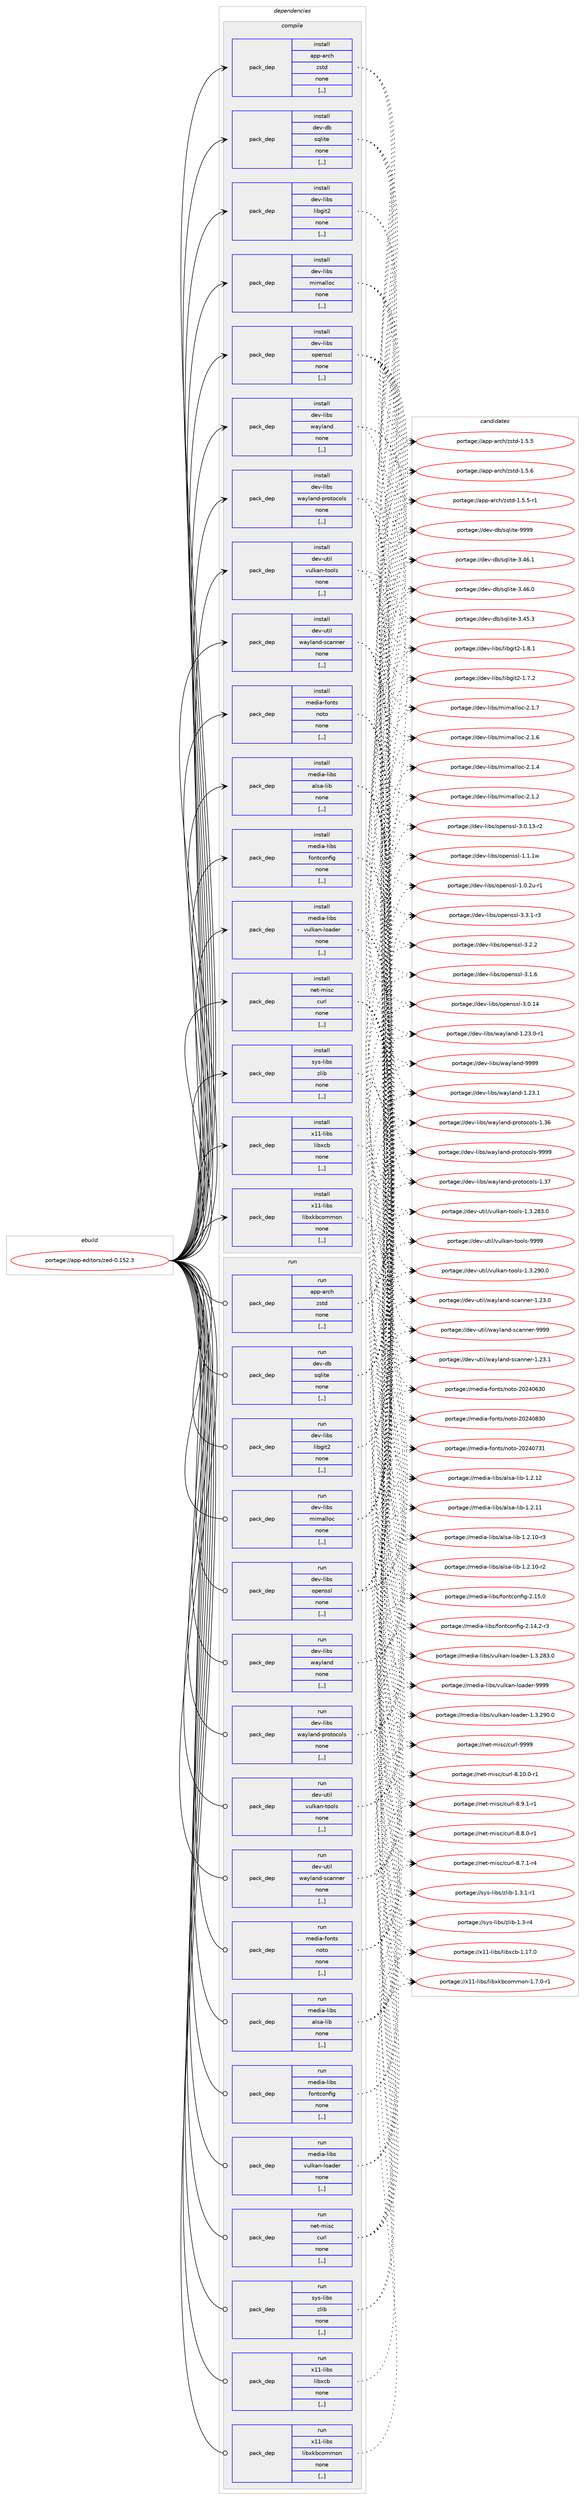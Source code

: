 digraph prolog {

# *************
# Graph options
# *************

newrank=true;
concentrate=true;
compound=true;
graph [rankdir=LR,fontname=Helvetica,fontsize=10,ranksep=1.5];#, ranksep=2.5, nodesep=0.2];
edge  [arrowhead=vee];
node  [fontname=Helvetica,fontsize=10];

# **********
# The ebuild
# **********

subgraph cluster_leftcol {
color=gray;
label=<<i>ebuild</i>>;
id [label="portage://app-editors/zed-0.152.3", color=red, width=4, href="../app-editors/zed-0.152.3.svg"];
}

# ****************
# The dependencies
# ****************

subgraph cluster_midcol {
color=gray;
label=<<i>dependencies</i>>;
subgraph cluster_compile {
fillcolor="#eeeeee";
style=filled;
label=<<i>compile</i>>;
subgraph pack376144 {
dependency515961 [label=<<TABLE BORDER="0" CELLBORDER="1" CELLSPACING="0" CELLPADDING="4" WIDTH="220"><TR><TD ROWSPAN="6" CELLPADDING="30">pack_dep</TD></TR><TR><TD WIDTH="110">install</TD></TR><TR><TD>app-arch</TD></TR><TR><TD>zstd</TD></TR><TR><TD>none</TD></TR><TR><TD>[,,]</TD></TR></TABLE>>, shape=none, color=blue];
}
id:e -> dependency515961:w [weight=20,style="solid",arrowhead="vee"];
subgraph pack376145 {
dependency515962 [label=<<TABLE BORDER="0" CELLBORDER="1" CELLSPACING="0" CELLPADDING="4" WIDTH="220"><TR><TD ROWSPAN="6" CELLPADDING="30">pack_dep</TD></TR><TR><TD WIDTH="110">install</TD></TR><TR><TD>dev-db</TD></TR><TR><TD>sqlite</TD></TR><TR><TD>none</TD></TR><TR><TD>[,,]</TD></TR></TABLE>>, shape=none, color=blue];
}
id:e -> dependency515962:w [weight=20,style="solid",arrowhead="vee"];
subgraph pack376146 {
dependency515963 [label=<<TABLE BORDER="0" CELLBORDER="1" CELLSPACING="0" CELLPADDING="4" WIDTH="220"><TR><TD ROWSPAN="6" CELLPADDING="30">pack_dep</TD></TR><TR><TD WIDTH="110">install</TD></TR><TR><TD>dev-libs</TD></TR><TR><TD>libgit2</TD></TR><TR><TD>none</TD></TR><TR><TD>[,,]</TD></TR></TABLE>>, shape=none, color=blue];
}
id:e -> dependency515963:w [weight=20,style="solid",arrowhead="vee"];
subgraph pack376147 {
dependency515964 [label=<<TABLE BORDER="0" CELLBORDER="1" CELLSPACING="0" CELLPADDING="4" WIDTH="220"><TR><TD ROWSPAN="6" CELLPADDING="30">pack_dep</TD></TR><TR><TD WIDTH="110">install</TD></TR><TR><TD>dev-libs</TD></TR><TR><TD>mimalloc</TD></TR><TR><TD>none</TD></TR><TR><TD>[,,]</TD></TR></TABLE>>, shape=none, color=blue];
}
id:e -> dependency515964:w [weight=20,style="solid",arrowhead="vee"];
subgraph pack376148 {
dependency515965 [label=<<TABLE BORDER="0" CELLBORDER="1" CELLSPACING="0" CELLPADDING="4" WIDTH="220"><TR><TD ROWSPAN="6" CELLPADDING="30">pack_dep</TD></TR><TR><TD WIDTH="110">install</TD></TR><TR><TD>dev-libs</TD></TR><TR><TD>openssl</TD></TR><TR><TD>none</TD></TR><TR><TD>[,,]</TD></TR></TABLE>>, shape=none, color=blue];
}
id:e -> dependency515965:w [weight=20,style="solid",arrowhead="vee"];
subgraph pack376149 {
dependency515966 [label=<<TABLE BORDER="0" CELLBORDER="1" CELLSPACING="0" CELLPADDING="4" WIDTH="220"><TR><TD ROWSPAN="6" CELLPADDING="30">pack_dep</TD></TR><TR><TD WIDTH="110">install</TD></TR><TR><TD>dev-libs</TD></TR><TR><TD>wayland</TD></TR><TR><TD>none</TD></TR><TR><TD>[,,]</TD></TR></TABLE>>, shape=none, color=blue];
}
id:e -> dependency515966:w [weight=20,style="solid",arrowhead="vee"];
subgraph pack376150 {
dependency515967 [label=<<TABLE BORDER="0" CELLBORDER="1" CELLSPACING="0" CELLPADDING="4" WIDTH="220"><TR><TD ROWSPAN="6" CELLPADDING="30">pack_dep</TD></TR><TR><TD WIDTH="110">install</TD></TR><TR><TD>dev-libs</TD></TR><TR><TD>wayland-protocols</TD></TR><TR><TD>none</TD></TR><TR><TD>[,,]</TD></TR></TABLE>>, shape=none, color=blue];
}
id:e -> dependency515967:w [weight=20,style="solid",arrowhead="vee"];
subgraph pack376151 {
dependency515968 [label=<<TABLE BORDER="0" CELLBORDER="1" CELLSPACING="0" CELLPADDING="4" WIDTH="220"><TR><TD ROWSPAN="6" CELLPADDING="30">pack_dep</TD></TR><TR><TD WIDTH="110">install</TD></TR><TR><TD>dev-util</TD></TR><TR><TD>vulkan-tools</TD></TR><TR><TD>none</TD></TR><TR><TD>[,,]</TD></TR></TABLE>>, shape=none, color=blue];
}
id:e -> dependency515968:w [weight=20,style="solid",arrowhead="vee"];
subgraph pack376152 {
dependency515969 [label=<<TABLE BORDER="0" CELLBORDER="1" CELLSPACING="0" CELLPADDING="4" WIDTH="220"><TR><TD ROWSPAN="6" CELLPADDING="30">pack_dep</TD></TR><TR><TD WIDTH="110">install</TD></TR><TR><TD>dev-util</TD></TR><TR><TD>wayland-scanner</TD></TR><TR><TD>none</TD></TR><TR><TD>[,,]</TD></TR></TABLE>>, shape=none, color=blue];
}
id:e -> dependency515969:w [weight=20,style="solid",arrowhead="vee"];
subgraph pack376153 {
dependency515970 [label=<<TABLE BORDER="0" CELLBORDER="1" CELLSPACING="0" CELLPADDING="4" WIDTH="220"><TR><TD ROWSPAN="6" CELLPADDING="30">pack_dep</TD></TR><TR><TD WIDTH="110">install</TD></TR><TR><TD>media-fonts</TD></TR><TR><TD>noto</TD></TR><TR><TD>none</TD></TR><TR><TD>[,,]</TD></TR></TABLE>>, shape=none, color=blue];
}
id:e -> dependency515970:w [weight=20,style="solid",arrowhead="vee"];
subgraph pack376154 {
dependency515971 [label=<<TABLE BORDER="0" CELLBORDER="1" CELLSPACING="0" CELLPADDING="4" WIDTH="220"><TR><TD ROWSPAN="6" CELLPADDING="30">pack_dep</TD></TR><TR><TD WIDTH="110">install</TD></TR><TR><TD>media-libs</TD></TR><TR><TD>alsa-lib</TD></TR><TR><TD>none</TD></TR><TR><TD>[,,]</TD></TR></TABLE>>, shape=none, color=blue];
}
id:e -> dependency515971:w [weight=20,style="solid",arrowhead="vee"];
subgraph pack376155 {
dependency515972 [label=<<TABLE BORDER="0" CELLBORDER="1" CELLSPACING="0" CELLPADDING="4" WIDTH="220"><TR><TD ROWSPAN="6" CELLPADDING="30">pack_dep</TD></TR><TR><TD WIDTH="110">install</TD></TR><TR><TD>media-libs</TD></TR><TR><TD>fontconfig</TD></TR><TR><TD>none</TD></TR><TR><TD>[,,]</TD></TR></TABLE>>, shape=none, color=blue];
}
id:e -> dependency515972:w [weight=20,style="solid",arrowhead="vee"];
subgraph pack376156 {
dependency515973 [label=<<TABLE BORDER="0" CELLBORDER="1" CELLSPACING="0" CELLPADDING="4" WIDTH="220"><TR><TD ROWSPAN="6" CELLPADDING="30">pack_dep</TD></TR><TR><TD WIDTH="110">install</TD></TR><TR><TD>media-libs</TD></TR><TR><TD>vulkan-loader</TD></TR><TR><TD>none</TD></TR><TR><TD>[,,]</TD></TR></TABLE>>, shape=none, color=blue];
}
id:e -> dependency515973:w [weight=20,style="solid",arrowhead="vee"];
subgraph pack376157 {
dependency515974 [label=<<TABLE BORDER="0" CELLBORDER="1" CELLSPACING="0" CELLPADDING="4" WIDTH="220"><TR><TD ROWSPAN="6" CELLPADDING="30">pack_dep</TD></TR><TR><TD WIDTH="110">install</TD></TR><TR><TD>net-misc</TD></TR><TR><TD>curl</TD></TR><TR><TD>none</TD></TR><TR><TD>[,,]</TD></TR></TABLE>>, shape=none, color=blue];
}
id:e -> dependency515974:w [weight=20,style="solid",arrowhead="vee"];
subgraph pack376158 {
dependency515975 [label=<<TABLE BORDER="0" CELLBORDER="1" CELLSPACING="0" CELLPADDING="4" WIDTH="220"><TR><TD ROWSPAN="6" CELLPADDING="30">pack_dep</TD></TR><TR><TD WIDTH="110">install</TD></TR><TR><TD>sys-libs</TD></TR><TR><TD>zlib</TD></TR><TR><TD>none</TD></TR><TR><TD>[,,]</TD></TR></TABLE>>, shape=none, color=blue];
}
id:e -> dependency515975:w [weight=20,style="solid",arrowhead="vee"];
subgraph pack376159 {
dependency515976 [label=<<TABLE BORDER="0" CELLBORDER="1" CELLSPACING="0" CELLPADDING="4" WIDTH="220"><TR><TD ROWSPAN="6" CELLPADDING="30">pack_dep</TD></TR><TR><TD WIDTH="110">install</TD></TR><TR><TD>x11-libs</TD></TR><TR><TD>libxcb</TD></TR><TR><TD>none</TD></TR><TR><TD>[,,]</TD></TR></TABLE>>, shape=none, color=blue];
}
id:e -> dependency515976:w [weight=20,style="solid",arrowhead="vee"];
subgraph pack376160 {
dependency515977 [label=<<TABLE BORDER="0" CELLBORDER="1" CELLSPACING="0" CELLPADDING="4" WIDTH="220"><TR><TD ROWSPAN="6" CELLPADDING="30">pack_dep</TD></TR><TR><TD WIDTH="110">install</TD></TR><TR><TD>x11-libs</TD></TR><TR><TD>libxkbcommon</TD></TR><TR><TD>none</TD></TR><TR><TD>[,,]</TD></TR></TABLE>>, shape=none, color=blue];
}
id:e -> dependency515977:w [weight=20,style="solid",arrowhead="vee"];
}
subgraph cluster_compileandrun {
fillcolor="#eeeeee";
style=filled;
label=<<i>compile and run</i>>;
}
subgraph cluster_run {
fillcolor="#eeeeee";
style=filled;
label=<<i>run</i>>;
subgraph pack376161 {
dependency515978 [label=<<TABLE BORDER="0" CELLBORDER="1" CELLSPACING="0" CELLPADDING="4" WIDTH="220"><TR><TD ROWSPAN="6" CELLPADDING="30">pack_dep</TD></TR><TR><TD WIDTH="110">run</TD></TR><TR><TD>app-arch</TD></TR><TR><TD>zstd</TD></TR><TR><TD>none</TD></TR><TR><TD>[,,]</TD></TR></TABLE>>, shape=none, color=blue];
}
id:e -> dependency515978:w [weight=20,style="solid",arrowhead="odot"];
subgraph pack376162 {
dependency515979 [label=<<TABLE BORDER="0" CELLBORDER="1" CELLSPACING="0" CELLPADDING="4" WIDTH="220"><TR><TD ROWSPAN="6" CELLPADDING="30">pack_dep</TD></TR><TR><TD WIDTH="110">run</TD></TR><TR><TD>dev-db</TD></TR><TR><TD>sqlite</TD></TR><TR><TD>none</TD></TR><TR><TD>[,,]</TD></TR></TABLE>>, shape=none, color=blue];
}
id:e -> dependency515979:w [weight=20,style="solid",arrowhead="odot"];
subgraph pack376163 {
dependency515980 [label=<<TABLE BORDER="0" CELLBORDER="1" CELLSPACING="0" CELLPADDING="4" WIDTH="220"><TR><TD ROWSPAN="6" CELLPADDING="30">pack_dep</TD></TR><TR><TD WIDTH="110">run</TD></TR><TR><TD>dev-libs</TD></TR><TR><TD>libgit2</TD></TR><TR><TD>none</TD></TR><TR><TD>[,,]</TD></TR></TABLE>>, shape=none, color=blue];
}
id:e -> dependency515980:w [weight=20,style="solid",arrowhead="odot"];
subgraph pack376164 {
dependency515981 [label=<<TABLE BORDER="0" CELLBORDER="1" CELLSPACING="0" CELLPADDING="4" WIDTH="220"><TR><TD ROWSPAN="6" CELLPADDING="30">pack_dep</TD></TR><TR><TD WIDTH="110">run</TD></TR><TR><TD>dev-libs</TD></TR><TR><TD>mimalloc</TD></TR><TR><TD>none</TD></TR><TR><TD>[,,]</TD></TR></TABLE>>, shape=none, color=blue];
}
id:e -> dependency515981:w [weight=20,style="solid",arrowhead="odot"];
subgraph pack376165 {
dependency515982 [label=<<TABLE BORDER="0" CELLBORDER="1" CELLSPACING="0" CELLPADDING="4" WIDTH="220"><TR><TD ROWSPAN="6" CELLPADDING="30">pack_dep</TD></TR><TR><TD WIDTH="110">run</TD></TR><TR><TD>dev-libs</TD></TR><TR><TD>openssl</TD></TR><TR><TD>none</TD></TR><TR><TD>[,,]</TD></TR></TABLE>>, shape=none, color=blue];
}
id:e -> dependency515982:w [weight=20,style="solid",arrowhead="odot"];
subgraph pack376166 {
dependency515983 [label=<<TABLE BORDER="0" CELLBORDER="1" CELLSPACING="0" CELLPADDING="4" WIDTH="220"><TR><TD ROWSPAN="6" CELLPADDING="30">pack_dep</TD></TR><TR><TD WIDTH="110">run</TD></TR><TR><TD>dev-libs</TD></TR><TR><TD>wayland</TD></TR><TR><TD>none</TD></TR><TR><TD>[,,]</TD></TR></TABLE>>, shape=none, color=blue];
}
id:e -> dependency515983:w [weight=20,style="solid",arrowhead="odot"];
subgraph pack376167 {
dependency515984 [label=<<TABLE BORDER="0" CELLBORDER="1" CELLSPACING="0" CELLPADDING="4" WIDTH="220"><TR><TD ROWSPAN="6" CELLPADDING="30">pack_dep</TD></TR><TR><TD WIDTH="110">run</TD></TR><TR><TD>dev-libs</TD></TR><TR><TD>wayland-protocols</TD></TR><TR><TD>none</TD></TR><TR><TD>[,,]</TD></TR></TABLE>>, shape=none, color=blue];
}
id:e -> dependency515984:w [weight=20,style="solid",arrowhead="odot"];
subgraph pack376168 {
dependency515985 [label=<<TABLE BORDER="0" CELLBORDER="1" CELLSPACING="0" CELLPADDING="4" WIDTH="220"><TR><TD ROWSPAN="6" CELLPADDING="30">pack_dep</TD></TR><TR><TD WIDTH="110">run</TD></TR><TR><TD>dev-util</TD></TR><TR><TD>vulkan-tools</TD></TR><TR><TD>none</TD></TR><TR><TD>[,,]</TD></TR></TABLE>>, shape=none, color=blue];
}
id:e -> dependency515985:w [weight=20,style="solid",arrowhead="odot"];
subgraph pack376169 {
dependency515986 [label=<<TABLE BORDER="0" CELLBORDER="1" CELLSPACING="0" CELLPADDING="4" WIDTH="220"><TR><TD ROWSPAN="6" CELLPADDING="30">pack_dep</TD></TR><TR><TD WIDTH="110">run</TD></TR><TR><TD>dev-util</TD></TR><TR><TD>wayland-scanner</TD></TR><TR><TD>none</TD></TR><TR><TD>[,,]</TD></TR></TABLE>>, shape=none, color=blue];
}
id:e -> dependency515986:w [weight=20,style="solid",arrowhead="odot"];
subgraph pack376170 {
dependency515987 [label=<<TABLE BORDER="0" CELLBORDER="1" CELLSPACING="0" CELLPADDING="4" WIDTH="220"><TR><TD ROWSPAN="6" CELLPADDING="30">pack_dep</TD></TR><TR><TD WIDTH="110">run</TD></TR><TR><TD>media-fonts</TD></TR><TR><TD>noto</TD></TR><TR><TD>none</TD></TR><TR><TD>[,,]</TD></TR></TABLE>>, shape=none, color=blue];
}
id:e -> dependency515987:w [weight=20,style="solid",arrowhead="odot"];
subgraph pack376171 {
dependency515988 [label=<<TABLE BORDER="0" CELLBORDER="1" CELLSPACING="0" CELLPADDING="4" WIDTH="220"><TR><TD ROWSPAN="6" CELLPADDING="30">pack_dep</TD></TR><TR><TD WIDTH="110">run</TD></TR><TR><TD>media-libs</TD></TR><TR><TD>alsa-lib</TD></TR><TR><TD>none</TD></TR><TR><TD>[,,]</TD></TR></TABLE>>, shape=none, color=blue];
}
id:e -> dependency515988:w [weight=20,style="solid",arrowhead="odot"];
subgraph pack376172 {
dependency515989 [label=<<TABLE BORDER="0" CELLBORDER="1" CELLSPACING="0" CELLPADDING="4" WIDTH="220"><TR><TD ROWSPAN="6" CELLPADDING="30">pack_dep</TD></TR><TR><TD WIDTH="110">run</TD></TR><TR><TD>media-libs</TD></TR><TR><TD>fontconfig</TD></TR><TR><TD>none</TD></TR><TR><TD>[,,]</TD></TR></TABLE>>, shape=none, color=blue];
}
id:e -> dependency515989:w [weight=20,style="solid",arrowhead="odot"];
subgraph pack376173 {
dependency515990 [label=<<TABLE BORDER="0" CELLBORDER="1" CELLSPACING="0" CELLPADDING="4" WIDTH="220"><TR><TD ROWSPAN="6" CELLPADDING="30">pack_dep</TD></TR><TR><TD WIDTH="110">run</TD></TR><TR><TD>media-libs</TD></TR><TR><TD>vulkan-loader</TD></TR><TR><TD>none</TD></TR><TR><TD>[,,]</TD></TR></TABLE>>, shape=none, color=blue];
}
id:e -> dependency515990:w [weight=20,style="solid",arrowhead="odot"];
subgraph pack376174 {
dependency515991 [label=<<TABLE BORDER="0" CELLBORDER="1" CELLSPACING="0" CELLPADDING="4" WIDTH="220"><TR><TD ROWSPAN="6" CELLPADDING="30">pack_dep</TD></TR><TR><TD WIDTH="110">run</TD></TR><TR><TD>net-misc</TD></TR><TR><TD>curl</TD></TR><TR><TD>none</TD></TR><TR><TD>[,,]</TD></TR></TABLE>>, shape=none, color=blue];
}
id:e -> dependency515991:w [weight=20,style="solid",arrowhead="odot"];
subgraph pack376175 {
dependency515992 [label=<<TABLE BORDER="0" CELLBORDER="1" CELLSPACING="0" CELLPADDING="4" WIDTH="220"><TR><TD ROWSPAN="6" CELLPADDING="30">pack_dep</TD></TR><TR><TD WIDTH="110">run</TD></TR><TR><TD>sys-libs</TD></TR><TR><TD>zlib</TD></TR><TR><TD>none</TD></TR><TR><TD>[,,]</TD></TR></TABLE>>, shape=none, color=blue];
}
id:e -> dependency515992:w [weight=20,style="solid",arrowhead="odot"];
subgraph pack376176 {
dependency515993 [label=<<TABLE BORDER="0" CELLBORDER="1" CELLSPACING="0" CELLPADDING="4" WIDTH="220"><TR><TD ROWSPAN="6" CELLPADDING="30">pack_dep</TD></TR><TR><TD WIDTH="110">run</TD></TR><TR><TD>x11-libs</TD></TR><TR><TD>libxcb</TD></TR><TR><TD>none</TD></TR><TR><TD>[,,]</TD></TR></TABLE>>, shape=none, color=blue];
}
id:e -> dependency515993:w [weight=20,style="solid",arrowhead="odot"];
subgraph pack376177 {
dependency515994 [label=<<TABLE BORDER="0" CELLBORDER="1" CELLSPACING="0" CELLPADDING="4" WIDTH="220"><TR><TD ROWSPAN="6" CELLPADDING="30">pack_dep</TD></TR><TR><TD WIDTH="110">run</TD></TR><TR><TD>x11-libs</TD></TR><TR><TD>libxkbcommon</TD></TR><TR><TD>none</TD></TR><TR><TD>[,,]</TD></TR></TABLE>>, shape=none, color=blue];
}
id:e -> dependency515994:w [weight=20,style="solid",arrowhead="odot"];
}
}

# **************
# The candidates
# **************

subgraph cluster_choices {
rank=same;
color=gray;
label=<<i>candidates</i>>;

subgraph choice376144 {
color=black;
nodesep=1;
choice9711211245971149910447122115116100454946534654 [label="portage://app-arch/zstd-1.5.6", color=red, width=4,href="../app-arch/zstd-1.5.6.svg"];
choice97112112459711499104471221151161004549465346534511449 [label="portage://app-arch/zstd-1.5.5-r1", color=red, width=4,href="../app-arch/zstd-1.5.5-r1.svg"];
choice9711211245971149910447122115116100454946534653 [label="portage://app-arch/zstd-1.5.5", color=red, width=4,href="../app-arch/zstd-1.5.5.svg"];
dependency515961:e -> choice9711211245971149910447122115116100454946534654:w [style=dotted,weight="100"];
dependency515961:e -> choice97112112459711499104471221151161004549465346534511449:w [style=dotted,weight="100"];
dependency515961:e -> choice9711211245971149910447122115116100454946534653:w [style=dotted,weight="100"];
}
subgraph choice376145 {
color=black;
nodesep=1;
choice1001011184510098471151131081051161014557575757 [label="portage://dev-db/sqlite-9999", color=red, width=4,href="../dev-db/sqlite-9999.svg"];
choice10010111845100984711511310810511610145514652544649 [label="portage://dev-db/sqlite-3.46.1", color=red, width=4,href="../dev-db/sqlite-3.46.1.svg"];
choice10010111845100984711511310810511610145514652544648 [label="portage://dev-db/sqlite-3.46.0", color=red, width=4,href="../dev-db/sqlite-3.46.0.svg"];
choice10010111845100984711511310810511610145514652534651 [label="portage://dev-db/sqlite-3.45.3", color=red, width=4,href="../dev-db/sqlite-3.45.3.svg"];
dependency515962:e -> choice1001011184510098471151131081051161014557575757:w [style=dotted,weight="100"];
dependency515962:e -> choice10010111845100984711511310810511610145514652544649:w [style=dotted,weight="100"];
dependency515962:e -> choice10010111845100984711511310810511610145514652544648:w [style=dotted,weight="100"];
dependency515962:e -> choice10010111845100984711511310810511610145514652534651:w [style=dotted,weight="100"];
}
subgraph choice376146 {
color=black;
nodesep=1;
choice1001011184510810598115471081059810310511650454946564649 [label="portage://dev-libs/libgit2-1.8.1", color=red, width=4,href="../dev-libs/libgit2-1.8.1.svg"];
choice1001011184510810598115471081059810310511650454946554650 [label="portage://dev-libs/libgit2-1.7.2", color=red, width=4,href="../dev-libs/libgit2-1.7.2.svg"];
dependency515963:e -> choice1001011184510810598115471081059810310511650454946564649:w [style=dotted,weight="100"];
dependency515963:e -> choice1001011184510810598115471081059810310511650454946554650:w [style=dotted,weight="100"];
}
subgraph choice376147 {
color=black;
nodesep=1;
choice1001011184510810598115471091051099710810811199455046494655 [label="portage://dev-libs/mimalloc-2.1.7", color=red, width=4,href="../dev-libs/mimalloc-2.1.7.svg"];
choice1001011184510810598115471091051099710810811199455046494654 [label="portage://dev-libs/mimalloc-2.1.6", color=red, width=4,href="../dev-libs/mimalloc-2.1.6.svg"];
choice1001011184510810598115471091051099710810811199455046494652 [label="portage://dev-libs/mimalloc-2.1.4", color=red, width=4,href="../dev-libs/mimalloc-2.1.4.svg"];
choice1001011184510810598115471091051099710810811199455046494650 [label="portage://dev-libs/mimalloc-2.1.2", color=red, width=4,href="../dev-libs/mimalloc-2.1.2.svg"];
dependency515964:e -> choice1001011184510810598115471091051099710810811199455046494655:w [style=dotted,weight="100"];
dependency515964:e -> choice1001011184510810598115471091051099710810811199455046494654:w [style=dotted,weight="100"];
dependency515964:e -> choice1001011184510810598115471091051099710810811199455046494652:w [style=dotted,weight="100"];
dependency515964:e -> choice1001011184510810598115471091051099710810811199455046494650:w [style=dotted,weight="100"];
}
subgraph choice376148 {
color=black;
nodesep=1;
choice1001011184510810598115471111121011101151151084551465146494511451 [label="portage://dev-libs/openssl-3.3.1-r3", color=red, width=4,href="../dev-libs/openssl-3.3.1-r3.svg"];
choice100101118451081059811547111112101110115115108455146504650 [label="portage://dev-libs/openssl-3.2.2", color=red, width=4,href="../dev-libs/openssl-3.2.2.svg"];
choice100101118451081059811547111112101110115115108455146494654 [label="portage://dev-libs/openssl-3.1.6", color=red, width=4,href="../dev-libs/openssl-3.1.6.svg"];
choice10010111845108105981154711111210111011511510845514648464952 [label="portage://dev-libs/openssl-3.0.14", color=red, width=4,href="../dev-libs/openssl-3.0.14.svg"];
choice100101118451081059811547111112101110115115108455146484649514511450 [label="portage://dev-libs/openssl-3.0.13-r2", color=red, width=4,href="../dev-libs/openssl-3.0.13-r2.svg"];
choice100101118451081059811547111112101110115115108454946494649119 [label="portage://dev-libs/openssl-1.1.1w", color=red, width=4,href="../dev-libs/openssl-1.1.1w.svg"];
choice1001011184510810598115471111121011101151151084549464846501174511449 [label="portage://dev-libs/openssl-1.0.2u-r1", color=red, width=4,href="../dev-libs/openssl-1.0.2u-r1.svg"];
dependency515965:e -> choice1001011184510810598115471111121011101151151084551465146494511451:w [style=dotted,weight="100"];
dependency515965:e -> choice100101118451081059811547111112101110115115108455146504650:w [style=dotted,weight="100"];
dependency515965:e -> choice100101118451081059811547111112101110115115108455146494654:w [style=dotted,weight="100"];
dependency515965:e -> choice10010111845108105981154711111210111011511510845514648464952:w [style=dotted,weight="100"];
dependency515965:e -> choice100101118451081059811547111112101110115115108455146484649514511450:w [style=dotted,weight="100"];
dependency515965:e -> choice100101118451081059811547111112101110115115108454946494649119:w [style=dotted,weight="100"];
dependency515965:e -> choice1001011184510810598115471111121011101151151084549464846501174511449:w [style=dotted,weight="100"];
}
subgraph choice376149 {
color=black;
nodesep=1;
choice10010111845108105981154711997121108971101004557575757 [label="portage://dev-libs/wayland-9999", color=red, width=4,href="../dev-libs/wayland-9999.svg"];
choice100101118451081059811547119971211089711010045494650514649 [label="portage://dev-libs/wayland-1.23.1", color=red, width=4,href="../dev-libs/wayland-1.23.1.svg"];
choice1001011184510810598115471199712110897110100454946505146484511449 [label="portage://dev-libs/wayland-1.23.0-r1", color=red, width=4,href="../dev-libs/wayland-1.23.0-r1.svg"];
dependency515966:e -> choice10010111845108105981154711997121108971101004557575757:w [style=dotted,weight="100"];
dependency515966:e -> choice100101118451081059811547119971211089711010045494650514649:w [style=dotted,weight="100"];
dependency515966:e -> choice1001011184510810598115471199712110897110100454946505146484511449:w [style=dotted,weight="100"];
}
subgraph choice376150 {
color=black;
nodesep=1;
choice100101118451081059811547119971211089711010045112114111116111991111081154557575757 [label="portage://dev-libs/wayland-protocols-9999", color=red, width=4,href="../dev-libs/wayland-protocols-9999.svg"];
choice100101118451081059811547119971211089711010045112114111116111991111081154549465155 [label="portage://dev-libs/wayland-protocols-1.37", color=red, width=4,href="../dev-libs/wayland-protocols-1.37.svg"];
choice100101118451081059811547119971211089711010045112114111116111991111081154549465154 [label="portage://dev-libs/wayland-protocols-1.36", color=red, width=4,href="../dev-libs/wayland-protocols-1.36.svg"];
dependency515967:e -> choice100101118451081059811547119971211089711010045112114111116111991111081154557575757:w [style=dotted,weight="100"];
dependency515967:e -> choice100101118451081059811547119971211089711010045112114111116111991111081154549465155:w [style=dotted,weight="100"];
dependency515967:e -> choice100101118451081059811547119971211089711010045112114111116111991111081154549465154:w [style=dotted,weight="100"];
}
subgraph choice376151 {
color=black;
nodesep=1;
choice100101118451171161051084711811710810797110451161111111081154557575757 [label="portage://dev-util/vulkan-tools-9999", color=red, width=4,href="../dev-util/vulkan-tools-9999.svg"];
choice1001011184511711610510847118117108107971104511611111110811545494651465057484648 [label="portage://dev-util/vulkan-tools-1.3.290.0", color=red, width=4,href="../dev-util/vulkan-tools-1.3.290.0.svg"];
choice1001011184511711610510847118117108107971104511611111110811545494651465056514648 [label="portage://dev-util/vulkan-tools-1.3.283.0", color=red, width=4,href="../dev-util/vulkan-tools-1.3.283.0.svg"];
dependency515968:e -> choice100101118451171161051084711811710810797110451161111111081154557575757:w [style=dotted,weight="100"];
dependency515968:e -> choice1001011184511711610510847118117108107971104511611111110811545494651465057484648:w [style=dotted,weight="100"];
dependency515968:e -> choice1001011184511711610510847118117108107971104511611111110811545494651465056514648:w [style=dotted,weight="100"];
}
subgraph choice376152 {
color=black;
nodesep=1;
choice100101118451171161051084711997121108971101004511599971101101011144557575757 [label="portage://dev-util/wayland-scanner-9999", color=red, width=4,href="../dev-util/wayland-scanner-9999.svg"];
choice1001011184511711610510847119971211089711010045115999711011010111445494650514649 [label="portage://dev-util/wayland-scanner-1.23.1", color=red, width=4,href="../dev-util/wayland-scanner-1.23.1.svg"];
choice1001011184511711610510847119971211089711010045115999711011010111445494650514648 [label="portage://dev-util/wayland-scanner-1.23.0", color=red, width=4,href="../dev-util/wayland-scanner-1.23.0.svg"];
dependency515969:e -> choice100101118451171161051084711997121108971101004511599971101101011144557575757:w [style=dotted,weight="100"];
dependency515969:e -> choice1001011184511711610510847119971211089711010045115999711011010111445494650514649:w [style=dotted,weight="100"];
dependency515969:e -> choice1001011184511711610510847119971211089711010045115999711011010111445494650514648:w [style=dotted,weight="100"];
}
subgraph choice376153 {
color=black;
nodesep=1;
choice109101100105974510211111011611547110111116111455048505248565148 [label="portage://media-fonts/noto-20240830", color=red, width=4,href="../media-fonts/noto-20240830.svg"];
choice109101100105974510211111011611547110111116111455048505248555149 [label="portage://media-fonts/noto-20240731", color=red, width=4,href="../media-fonts/noto-20240731.svg"];
choice109101100105974510211111011611547110111116111455048505248545148 [label="portage://media-fonts/noto-20240630", color=red, width=4,href="../media-fonts/noto-20240630.svg"];
dependency515970:e -> choice109101100105974510211111011611547110111116111455048505248565148:w [style=dotted,weight="100"];
dependency515970:e -> choice109101100105974510211111011611547110111116111455048505248555149:w [style=dotted,weight="100"];
dependency515970:e -> choice109101100105974510211111011611547110111116111455048505248545148:w [style=dotted,weight="100"];
}
subgraph choice376154 {
color=black;
nodesep=1;
choice109101100105974510810598115479710811597451081059845494650464950 [label="portage://media-libs/alsa-lib-1.2.12", color=red, width=4,href="../media-libs/alsa-lib-1.2.12.svg"];
choice109101100105974510810598115479710811597451081059845494650464949 [label="portage://media-libs/alsa-lib-1.2.11", color=red, width=4,href="../media-libs/alsa-lib-1.2.11.svg"];
choice1091011001059745108105981154797108115974510810598454946504649484511451 [label="portage://media-libs/alsa-lib-1.2.10-r3", color=red, width=4,href="../media-libs/alsa-lib-1.2.10-r3.svg"];
choice1091011001059745108105981154797108115974510810598454946504649484511450 [label="portage://media-libs/alsa-lib-1.2.10-r2", color=red, width=4,href="../media-libs/alsa-lib-1.2.10-r2.svg"];
dependency515971:e -> choice109101100105974510810598115479710811597451081059845494650464950:w [style=dotted,weight="100"];
dependency515971:e -> choice109101100105974510810598115479710811597451081059845494650464949:w [style=dotted,weight="100"];
dependency515971:e -> choice1091011001059745108105981154797108115974510810598454946504649484511451:w [style=dotted,weight="100"];
dependency515971:e -> choice1091011001059745108105981154797108115974510810598454946504649484511450:w [style=dotted,weight="100"];
}
subgraph choice376155 {
color=black;
nodesep=1;
choice109101100105974510810598115471021111101169911111010210510345504649534648 [label="portage://media-libs/fontconfig-2.15.0", color=red, width=4,href="../media-libs/fontconfig-2.15.0.svg"];
choice1091011001059745108105981154710211111011699111110102105103455046495246504511451 [label="portage://media-libs/fontconfig-2.14.2-r3", color=red, width=4,href="../media-libs/fontconfig-2.14.2-r3.svg"];
dependency515972:e -> choice109101100105974510810598115471021111101169911111010210510345504649534648:w [style=dotted,weight="100"];
dependency515972:e -> choice1091011001059745108105981154710211111011699111110102105103455046495246504511451:w [style=dotted,weight="100"];
}
subgraph choice376156 {
color=black;
nodesep=1;
choice109101100105974510810598115471181171081079711045108111971001011144557575757 [label="portage://media-libs/vulkan-loader-9999", color=red, width=4,href="../media-libs/vulkan-loader-9999.svg"];
choice1091011001059745108105981154711811710810797110451081119710010111445494651465057484648 [label="portage://media-libs/vulkan-loader-1.3.290.0", color=red, width=4,href="../media-libs/vulkan-loader-1.3.290.0.svg"];
choice1091011001059745108105981154711811710810797110451081119710010111445494651465056514648 [label="portage://media-libs/vulkan-loader-1.3.283.0", color=red, width=4,href="../media-libs/vulkan-loader-1.3.283.0.svg"];
dependency515973:e -> choice109101100105974510810598115471181171081079711045108111971001011144557575757:w [style=dotted,weight="100"];
dependency515973:e -> choice1091011001059745108105981154711811710810797110451081119710010111445494651465057484648:w [style=dotted,weight="100"];
dependency515973:e -> choice1091011001059745108105981154711811710810797110451081119710010111445494651465056514648:w [style=dotted,weight="100"];
}
subgraph choice376157 {
color=black;
nodesep=1;
choice110101116451091051159947991171141084557575757 [label="portage://net-misc/curl-9999", color=red, width=4,href="../net-misc/curl-9999.svg"];
choice11010111645109105115994799117114108455646494846484511449 [label="portage://net-misc/curl-8.10.0-r1", color=red, width=4,href="../net-misc/curl-8.10.0-r1.svg"];
choice110101116451091051159947991171141084556465746494511449 [label="portage://net-misc/curl-8.9.1-r1", color=red, width=4,href="../net-misc/curl-8.9.1-r1.svg"];
choice110101116451091051159947991171141084556465646484511449 [label="portage://net-misc/curl-8.8.0-r1", color=red, width=4,href="../net-misc/curl-8.8.0-r1.svg"];
choice110101116451091051159947991171141084556465546494511452 [label="portage://net-misc/curl-8.7.1-r4", color=red, width=4,href="../net-misc/curl-8.7.1-r4.svg"];
dependency515974:e -> choice110101116451091051159947991171141084557575757:w [style=dotted,weight="100"];
dependency515974:e -> choice11010111645109105115994799117114108455646494846484511449:w [style=dotted,weight="100"];
dependency515974:e -> choice110101116451091051159947991171141084556465746494511449:w [style=dotted,weight="100"];
dependency515974:e -> choice110101116451091051159947991171141084556465646484511449:w [style=dotted,weight="100"];
dependency515974:e -> choice110101116451091051159947991171141084556465546494511452:w [style=dotted,weight="100"];
}
subgraph choice376158 {
color=black;
nodesep=1;
choice115121115451081059811547122108105984549465146494511449 [label="portage://sys-libs/zlib-1.3.1-r1", color=red, width=4,href="../sys-libs/zlib-1.3.1-r1.svg"];
choice11512111545108105981154712210810598454946514511452 [label="portage://sys-libs/zlib-1.3-r4", color=red, width=4,href="../sys-libs/zlib-1.3-r4.svg"];
dependency515975:e -> choice115121115451081059811547122108105984549465146494511449:w [style=dotted,weight="100"];
dependency515975:e -> choice11512111545108105981154712210810598454946514511452:w [style=dotted,weight="100"];
}
subgraph choice376159 {
color=black;
nodesep=1;
choice120494945108105981154710810598120999845494649554648 [label="portage://x11-libs/libxcb-1.17.0", color=red, width=4,href="../x11-libs/libxcb-1.17.0.svg"];
dependency515976:e -> choice120494945108105981154710810598120999845494649554648:w [style=dotted,weight="100"];
}
subgraph choice376160 {
color=black;
nodesep=1;
choice12049494510810598115471081059812010798991111091091111104549465546484511449 [label="portage://x11-libs/libxkbcommon-1.7.0-r1", color=red, width=4,href="../x11-libs/libxkbcommon-1.7.0-r1.svg"];
dependency515977:e -> choice12049494510810598115471081059812010798991111091091111104549465546484511449:w [style=dotted,weight="100"];
}
subgraph choice376161 {
color=black;
nodesep=1;
choice9711211245971149910447122115116100454946534654 [label="portage://app-arch/zstd-1.5.6", color=red, width=4,href="../app-arch/zstd-1.5.6.svg"];
choice97112112459711499104471221151161004549465346534511449 [label="portage://app-arch/zstd-1.5.5-r1", color=red, width=4,href="../app-arch/zstd-1.5.5-r1.svg"];
choice9711211245971149910447122115116100454946534653 [label="portage://app-arch/zstd-1.5.5", color=red, width=4,href="../app-arch/zstd-1.5.5.svg"];
dependency515978:e -> choice9711211245971149910447122115116100454946534654:w [style=dotted,weight="100"];
dependency515978:e -> choice97112112459711499104471221151161004549465346534511449:w [style=dotted,weight="100"];
dependency515978:e -> choice9711211245971149910447122115116100454946534653:w [style=dotted,weight="100"];
}
subgraph choice376162 {
color=black;
nodesep=1;
choice1001011184510098471151131081051161014557575757 [label="portage://dev-db/sqlite-9999", color=red, width=4,href="../dev-db/sqlite-9999.svg"];
choice10010111845100984711511310810511610145514652544649 [label="portage://dev-db/sqlite-3.46.1", color=red, width=4,href="../dev-db/sqlite-3.46.1.svg"];
choice10010111845100984711511310810511610145514652544648 [label="portage://dev-db/sqlite-3.46.0", color=red, width=4,href="../dev-db/sqlite-3.46.0.svg"];
choice10010111845100984711511310810511610145514652534651 [label="portage://dev-db/sqlite-3.45.3", color=red, width=4,href="../dev-db/sqlite-3.45.3.svg"];
dependency515979:e -> choice1001011184510098471151131081051161014557575757:w [style=dotted,weight="100"];
dependency515979:e -> choice10010111845100984711511310810511610145514652544649:w [style=dotted,weight="100"];
dependency515979:e -> choice10010111845100984711511310810511610145514652544648:w [style=dotted,weight="100"];
dependency515979:e -> choice10010111845100984711511310810511610145514652534651:w [style=dotted,weight="100"];
}
subgraph choice376163 {
color=black;
nodesep=1;
choice1001011184510810598115471081059810310511650454946564649 [label="portage://dev-libs/libgit2-1.8.1", color=red, width=4,href="../dev-libs/libgit2-1.8.1.svg"];
choice1001011184510810598115471081059810310511650454946554650 [label="portage://dev-libs/libgit2-1.7.2", color=red, width=4,href="../dev-libs/libgit2-1.7.2.svg"];
dependency515980:e -> choice1001011184510810598115471081059810310511650454946564649:w [style=dotted,weight="100"];
dependency515980:e -> choice1001011184510810598115471081059810310511650454946554650:w [style=dotted,weight="100"];
}
subgraph choice376164 {
color=black;
nodesep=1;
choice1001011184510810598115471091051099710810811199455046494655 [label="portage://dev-libs/mimalloc-2.1.7", color=red, width=4,href="../dev-libs/mimalloc-2.1.7.svg"];
choice1001011184510810598115471091051099710810811199455046494654 [label="portage://dev-libs/mimalloc-2.1.6", color=red, width=4,href="../dev-libs/mimalloc-2.1.6.svg"];
choice1001011184510810598115471091051099710810811199455046494652 [label="portage://dev-libs/mimalloc-2.1.4", color=red, width=4,href="../dev-libs/mimalloc-2.1.4.svg"];
choice1001011184510810598115471091051099710810811199455046494650 [label="portage://dev-libs/mimalloc-2.1.2", color=red, width=4,href="../dev-libs/mimalloc-2.1.2.svg"];
dependency515981:e -> choice1001011184510810598115471091051099710810811199455046494655:w [style=dotted,weight="100"];
dependency515981:e -> choice1001011184510810598115471091051099710810811199455046494654:w [style=dotted,weight="100"];
dependency515981:e -> choice1001011184510810598115471091051099710810811199455046494652:w [style=dotted,weight="100"];
dependency515981:e -> choice1001011184510810598115471091051099710810811199455046494650:w [style=dotted,weight="100"];
}
subgraph choice376165 {
color=black;
nodesep=1;
choice1001011184510810598115471111121011101151151084551465146494511451 [label="portage://dev-libs/openssl-3.3.1-r3", color=red, width=4,href="../dev-libs/openssl-3.3.1-r3.svg"];
choice100101118451081059811547111112101110115115108455146504650 [label="portage://dev-libs/openssl-3.2.2", color=red, width=4,href="../dev-libs/openssl-3.2.2.svg"];
choice100101118451081059811547111112101110115115108455146494654 [label="portage://dev-libs/openssl-3.1.6", color=red, width=4,href="../dev-libs/openssl-3.1.6.svg"];
choice10010111845108105981154711111210111011511510845514648464952 [label="portage://dev-libs/openssl-3.0.14", color=red, width=4,href="../dev-libs/openssl-3.0.14.svg"];
choice100101118451081059811547111112101110115115108455146484649514511450 [label="portage://dev-libs/openssl-3.0.13-r2", color=red, width=4,href="../dev-libs/openssl-3.0.13-r2.svg"];
choice100101118451081059811547111112101110115115108454946494649119 [label="portage://dev-libs/openssl-1.1.1w", color=red, width=4,href="../dev-libs/openssl-1.1.1w.svg"];
choice1001011184510810598115471111121011101151151084549464846501174511449 [label="portage://dev-libs/openssl-1.0.2u-r1", color=red, width=4,href="../dev-libs/openssl-1.0.2u-r1.svg"];
dependency515982:e -> choice1001011184510810598115471111121011101151151084551465146494511451:w [style=dotted,weight="100"];
dependency515982:e -> choice100101118451081059811547111112101110115115108455146504650:w [style=dotted,weight="100"];
dependency515982:e -> choice100101118451081059811547111112101110115115108455146494654:w [style=dotted,weight="100"];
dependency515982:e -> choice10010111845108105981154711111210111011511510845514648464952:w [style=dotted,weight="100"];
dependency515982:e -> choice100101118451081059811547111112101110115115108455146484649514511450:w [style=dotted,weight="100"];
dependency515982:e -> choice100101118451081059811547111112101110115115108454946494649119:w [style=dotted,weight="100"];
dependency515982:e -> choice1001011184510810598115471111121011101151151084549464846501174511449:w [style=dotted,weight="100"];
}
subgraph choice376166 {
color=black;
nodesep=1;
choice10010111845108105981154711997121108971101004557575757 [label="portage://dev-libs/wayland-9999", color=red, width=4,href="../dev-libs/wayland-9999.svg"];
choice100101118451081059811547119971211089711010045494650514649 [label="portage://dev-libs/wayland-1.23.1", color=red, width=4,href="../dev-libs/wayland-1.23.1.svg"];
choice1001011184510810598115471199712110897110100454946505146484511449 [label="portage://dev-libs/wayland-1.23.0-r1", color=red, width=4,href="../dev-libs/wayland-1.23.0-r1.svg"];
dependency515983:e -> choice10010111845108105981154711997121108971101004557575757:w [style=dotted,weight="100"];
dependency515983:e -> choice100101118451081059811547119971211089711010045494650514649:w [style=dotted,weight="100"];
dependency515983:e -> choice1001011184510810598115471199712110897110100454946505146484511449:w [style=dotted,weight="100"];
}
subgraph choice376167 {
color=black;
nodesep=1;
choice100101118451081059811547119971211089711010045112114111116111991111081154557575757 [label="portage://dev-libs/wayland-protocols-9999", color=red, width=4,href="../dev-libs/wayland-protocols-9999.svg"];
choice100101118451081059811547119971211089711010045112114111116111991111081154549465155 [label="portage://dev-libs/wayland-protocols-1.37", color=red, width=4,href="../dev-libs/wayland-protocols-1.37.svg"];
choice100101118451081059811547119971211089711010045112114111116111991111081154549465154 [label="portage://dev-libs/wayland-protocols-1.36", color=red, width=4,href="../dev-libs/wayland-protocols-1.36.svg"];
dependency515984:e -> choice100101118451081059811547119971211089711010045112114111116111991111081154557575757:w [style=dotted,weight="100"];
dependency515984:e -> choice100101118451081059811547119971211089711010045112114111116111991111081154549465155:w [style=dotted,weight="100"];
dependency515984:e -> choice100101118451081059811547119971211089711010045112114111116111991111081154549465154:w [style=dotted,weight="100"];
}
subgraph choice376168 {
color=black;
nodesep=1;
choice100101118451171161051084711811710810797110451161111111081154557575757 [label="portage://dev-util/vulkan-tools-9999", color=red, width=4,href="../dev-util/vulkan-tools-9999.svg"];
choice1001011184511711610510847118117108107971104511611111110811545494651465057484648 [label="portage://dev-util/vulkan-tools-1.3.290.0", color=red, width=4,href="../dev-util/vulkan-tools-1.3.290.0.svg"];
choice1001011184511711610510847118117108107971104511611111110811545494651465056514648 [label="portage://dev-util/vulkan-tools-1.3.283.0", color=red, width=4,href="../dev-util/vulkan-tools-1.3.283.0.svg"];
dependency515985:e -> choice100101118451171161051084711811710810797110451161111111081154557575757:w [style=dotted,weight="100"];
dependency515985:e -> choice1001011184511711610510847118117108107971104511611111110811545494651465057484648:w [style=dotted,weight="100"];
dependency515985:e -> choice1001011184511711610510847118117108107971104511611111110811545494651465056514648:w [style=dotted,weight="100"];
}
subgraph choice376169 {
color=black;
nodesep=1;
choice100101118451171161051084711997121108971101004511599971101101011144557575757 [label="portage://dev-util/wayland-scanner-9999", color=red, width=4,href="../dev-util/wayland-scanner-9999.svg"];
choice1001011184511711610510847119971211089711010045115999711011010111445494650514649 [label="portage://dev-util/wayland-scanner-1.23.1", color=red, width=4,href="../dev-util/wayland-scanner-1.23.1.svg"];
choice1001011184511711610510847119971211089711010045115999711011010111445494650514648 [label="portage://dev-util/wayland-scanner-1.23.0", color=red, width=4,href="../dev-util/wayland-scanner-1.23.0.svg"];
dependency515986:e -> choice100101118451171161051084711997121108971101004511599971101101011144557575757:w [style=dotted,weight="100"];
dependency515986:e -> choice1001011184511711610510847119971211089711010045115999711011010111445494650514649:w [style=dotted,weight="100"];
dependency515986:e -> choice1001011184511711610510847119971211089711010045115999711011010111445494650514648:w [style=dotted,weight="100"];
}
subgraph choice376170 {
color=black;
nodesep=1;
choice109101100105974510211111011611547110111116111455048505248565148 [label="portage://media-fonts/noto-20240830", color=red, width=4,href="../media-fonts/noto-20240830.svg"];
choice109101100105974510211111011611547110111116111455048505248555149 [label="portage://media-fonts/noto-20240731", color=red, width=4,href="../media-fonts/noto-20240731.svg"];
choice109101100105974510211111011611547110111116111455048505248545148 [label="portage://media-fonts/noto-20240630", color=red, width=4,href="../media-fonts/noto-20240630.svg"];
dependency515987:e -> choice109101100105974510211111011611547110111116111455048505248565148:w [style=dotted,weight="100"];
dependency515987:e -> choice109101100105974510211111011611547110111116111455048505248555149:w [style=dotted,weight="100"];
dependency515987:e -> choice109101100105974510211111011611547110111116111455048505248545148:w [style=dotted,weight="100"];
}
subgraph choice376171 {
color=black;
nodesep=1;
choice109101100105974510810598115479710811597451081059845494650464950 [label="portage://media-libs/alsa-lib-1.2.12", color=red, width=4,href="../media-libs/alsa-lib-1.2.12.svg"];
choice109101100105974510810598115479710811597451081059845494650464949 [label="portage://media-libs/alsa-lib-1.2.11", color=red, width=4,href="../media-libs/alsa-lib-1.2.11.svg"];
choice1091011001059745108105981154797108115974510810598454946504649484511451 [label="portage://media-libs/alsa-lib-1.2.10-r3", color=red, width=4,href="../media-libs/alsa-lib-1.2.10-r3.svg"];
choice1091011001059745108105981154797108115974510810598454946504649484511450 [label="portage://media-libs/alsa-lib-1.2.10-r2", color=red, width=4,href="../media-libs/alsa-lib-1.2.10-r2.svg"];
dependency515988:e -> choice109101100105974510810598115479710811597451081059845494650464950:w [style=dotted,weight="100"];
dependency515988:e -> choice109101100105974510810598115479710811597451081059845494650464949:w [style=dotted,weight="100"];
dependency515988:e -> choice1091011001059745108105981154797108115974510810598454946504649484511451:w [style=dotted,weight="100"];
dependency515988:e -> choice1091011001059745108105981154797108115974510810598454946504649484511450:w [style=dotted,weight="100"];
}
subgraph choice376172 {
color=black;
nodesep=1;
choice109101100105974510810598115471021111101169911111010210510345504649534648 [label="portage://media-libs/fontconfig-2.15.0", color=red, width=4,href="../media-libs/fontconfig-2.15.0.svg"];
choice1091011001059745108105981154710211111011699111110102105103455046495246504511451 [label="portage://media-libs/fontconfig-2.14.2-r3", color=red, width=4,href="../media-libs/fontconfig-2.14.2-r3.svg"];
dependency515989:e -> choice109101100105974510810598115471021111101169911111010210510345504649534648:w [style=dotted,weight="100"];
dependency515989:e -> choice1091011001059745108105981154710211111011699111110102105103455046495246504511451:w [style=dotted,weight="100"];
}
subgraph choice376173 {
color=black;
nodesep=1;
choice109101100105974510810598115471181171081079711045108111971001011144557575757 [label="portage://media-libs/vulkan-loader-9999", color=red, width=4,href="../media-libs/vulkan-loader-9999.svg"];
choice1091011001059745108105981154711811710810797110451081119710010111445494651465057484648 [label="portage://media-libs/vulkan-loader-1.3.290.0", color=red, width=4,href="../media-libs/vulkan-loader-1.3.290.0.svg"];
choice1091011001059745108105981154711811710810797110451081119710010111445494651465056514648 [label="portage://media-libs/vulkan-loader-1.3.283.0", color=red, width=4,href="../media-libs/vulkan-loader-1.3.283.0.svg"];
dependency515990:e -> choice109101100105974510810598115471181171081079711045108111971001011144557575757:w [style=dotted,weight="100"];
dependency515990:e -> choice1091011001059745108105981154711811710810797110451081119710010111445494651465057484648:w [style=dotted,weight="100"];
dependency515990:e -> choice1091011001059745108105981154711811710810797110451081119710010111445494651465056514648:w [style=dotted,weight="100"];
}
subgraph choice376174 {
color=black;
nodesep=1;
choice110101116451091051159947991171141084557575757 [label="portage://net-misc/curl-9999", color=red, width=4,href="../net-misc/curl-9999.svg"];
choice11010111645109105115994799117114108455646494846484511449 [label="portage://net-misc/curl-8.10.0-r1", color=red, width=4,href="../net-misc/curl-8.10.0-r1.svg"];
choice110101116451091051159947991171141084556465746494511449 [label="portage://net-misc/curl-8.9.1-r1", color=red, width=4,href="../net-misc/curl-8.9.1-r1.svg"];
choice110101116451091051159947991171141084556465646484511449 [label="portage://net-misc/curl-8.8.0-r1", color=red, width=4,href="../net-misc/curl-8.8.0-r1.svg"];
choice110101116451091051159947991171141084556465546494511452 [label="portage://net-misc/curl-8.7.1-r4", color=red, width=4,href="../net-misc/curl-8.7.1-r4.svg"];
dependency515991:e -> choice110101116451091051159947991171141084557575757:w [style=dotted,weight="100"];
dependency515991:e -> choice11010111645109105115994799117114108455646494846484511449:w [style=dotted,weight="100"];
dependency515991:e -> choice110101116451091051159947991171141084556465746494511449:w [style=dotted,weight="100"];
dependency515991:e -> choice110101116451091051159947991171141084556465646484511449:w [style=dotted,weight="100"];
dependency515991:e -> choice110101116451091051159947991171141084556465546494511452:w [style=dotted,weight="100"];
}
subgraph choice376175 {
color=black;
nodesep=1;
choice115121115451081059811547122108105984549465146494511449 [label="portage://sys-libs/zlib-1.3.1-r1", color=red, width=4,href="../sys-libs/zlib-1.3.1-r1.svg"];
choice11512111545108105981154712210810598454946514511452 [label="portage://sys-libs/zlib-1.3-r4", color=red, width=4,href="../sys-libs/zlib-1.3-r4.svg"];
dependency515992:e -> choice115121115451081059811547122108105984549465146494511449:w [style=dotted,weight="100"];
dependency515992:e -> choice11512111545108105981154712210810598454946514511452:w [style=dotted,weight="100"];
}
subgraph choice376176 {
color=black;
nodesep=1;
choice120494945108105981154710810598120999845494649554648 [label="portage://x11-libs/libxcb-1.17.0", color=red, width=4,href="../x11-libs/libxcb-1.17.0.svg"];
dependency515993:e -> choice120494945108105981154710810598120999845494649554648:w [style=dotted,weight="100"];
}
subgraph choice376177 {
color=black;
nodesep=1;
choice12049494510810598115471081059812010798991111091091111104549465546484511449 [label="portage://x11-libs/libxkbcommon-1.7.0-r1", color=red, width=4,href="../x11-libs/libxkbcommon-1.7.0-r1.svg"];
dependency515994:e -> choice12049494510810598115471081059812010798991111091091111104549465546484511449:w [style=dotted,weight="100"];
}
}

}
